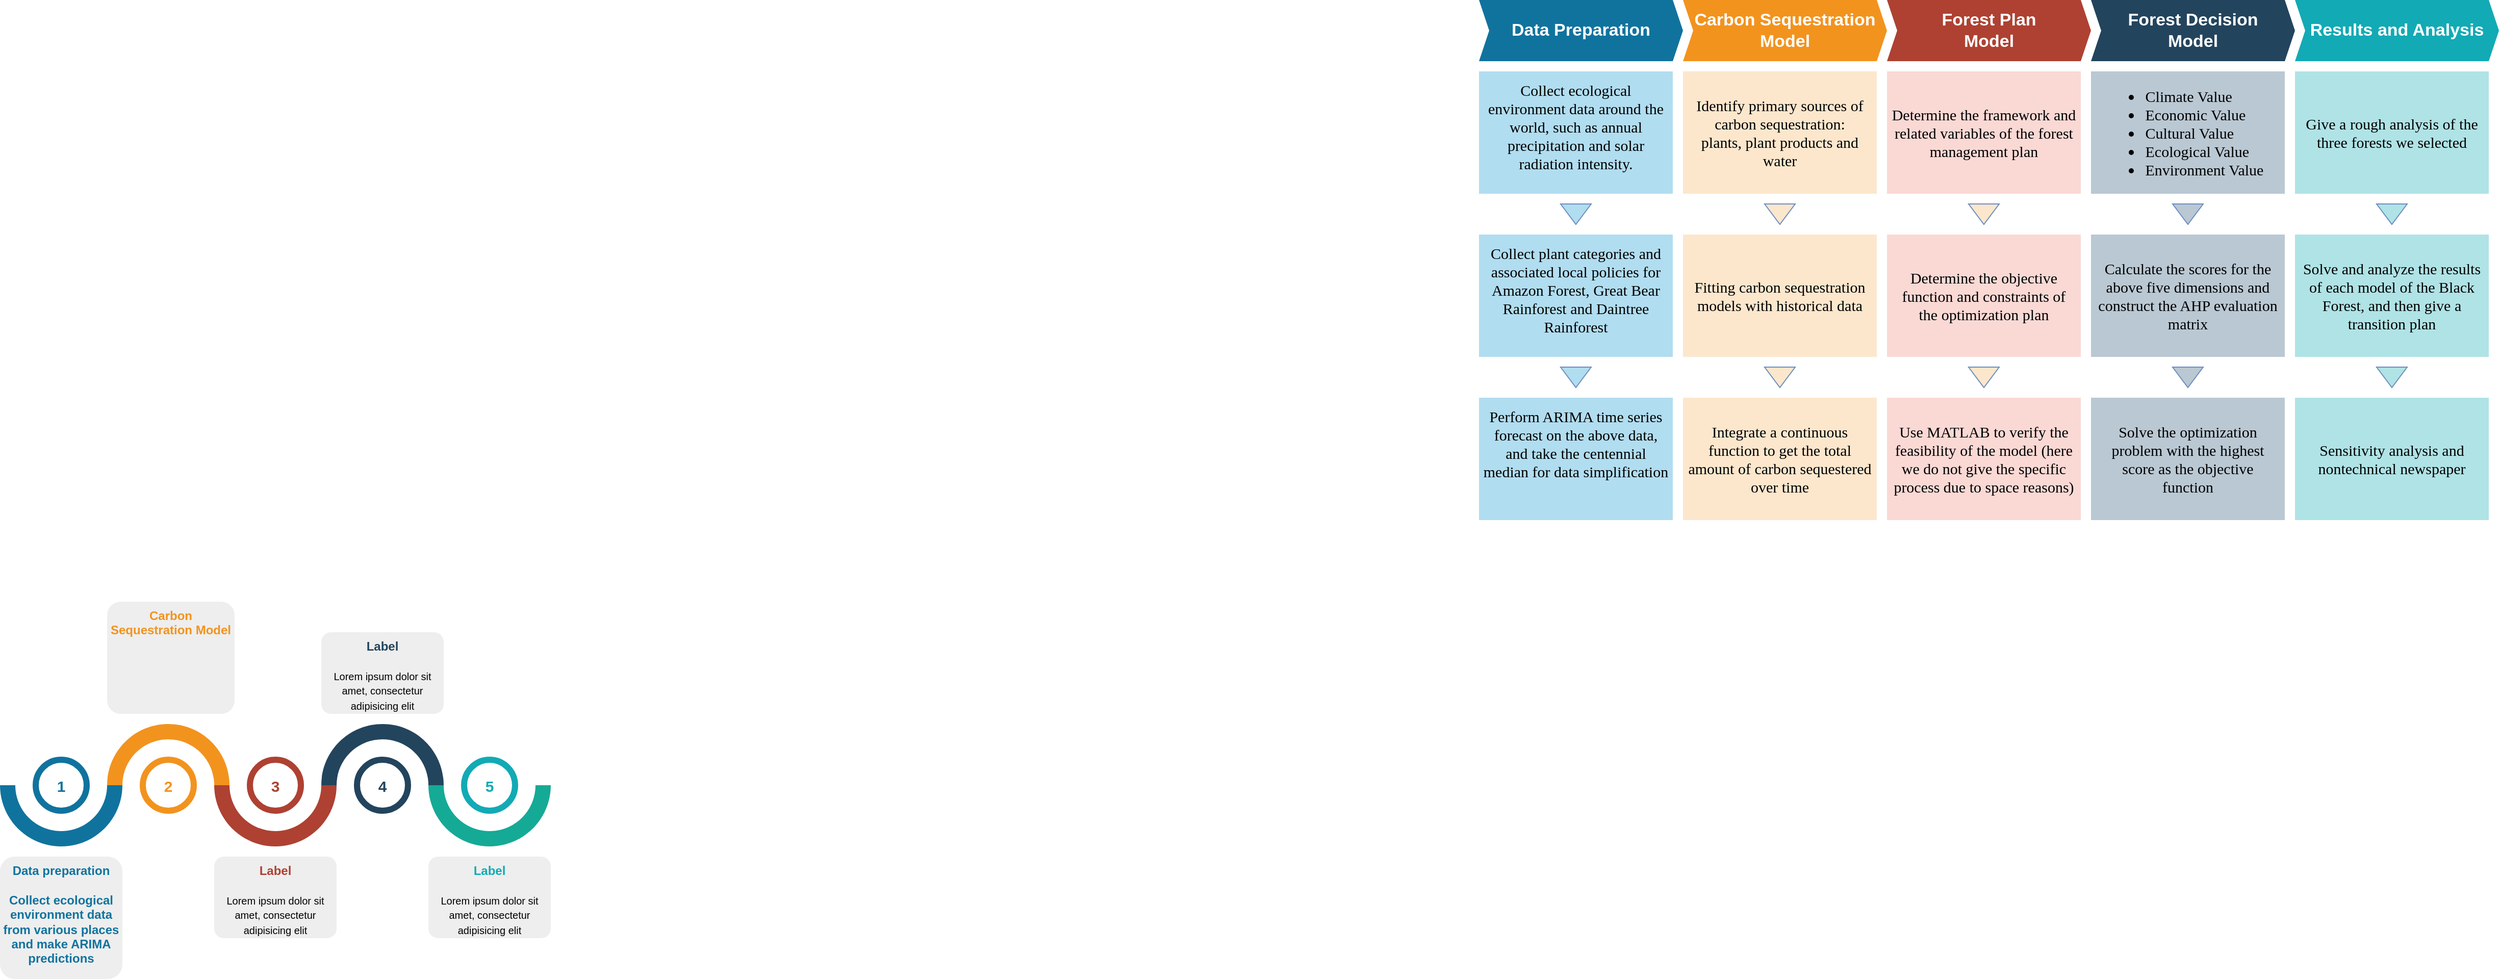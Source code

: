 <mxfile version="16.5.6" type="github">
  <diagram id="07fea595-8f29-1299-0266-81d95cde20df" name="Page-1">
    <mxGraphModel dx="1328" dy="1081" grid="0" gridSize="10" guides="1" tooltips="1" connect="1" arrows="1" fold="1" page="0" pageScale="1" pageWidth="1169" pageHeight="827" background="none" math="0" shadow="0">
      <root>
        <mxCell id="0" />
        <mxCell id="1" parent="0" />
        <mxCell id="D77NU6fG_84EsV_j1okC-218" value="" style="verticalLabelPosition=bottom;verticalAlign=top;html=1;shape=mxgraph.basic.partConcEllipse;startAngle=0.25;endAngle=0.75;arcWidth=0.25;fillColor=#10739E;strokeColor=none;" vertex="1" parent="1">
          <mxGeometry x="90" y="490" width="120" height="120" as="geometry" />
        </mxCell>
        <mxCell id="D77NU6fG_84EsV_j1okC-219" value="" style="verticalLabelPosition=bottom;verticalAlign=top;html=1;shape=mxgraph.basic.partConcEllipse;startAngle=0.75;endAngle=0.25;arcWidth=0.25;fillColor=#F2931E;strokeColor=none;" vertex="1" parent="1">
          <mxGeometry x="195" y="490" width="120" height="120" as="geometry" />
        </mxCell>
        <mxCell id="D77NU6fG_84EsV_j1okC-220" value="" style="verticalLabelPosition=bottom;verticalAlign=top;html=1;shape=mxgraph.basic.partConcEllipse;startAngle=0.25;endAngle=0.75;arcWidth=0.25;fillColor=#AE4132;strokeColor=none;" vertex="1" parent="1">
          <mxGeometry x="300" y="490" width="120" height="120" as="geometry" />
        </mxCell>
        <mxCell id="D77NU6fG_84EsV_j1okC-221" value="" style="verticalLabelPosition=bottom;verticalAlign=top;html=1;shape=mxgraph.basic.partConcEllipse;startAngle=0.75;endAngle=0.25;arcWidth=0.25;fillColor=#23445D;strokeColor=none;" vertex="1" parent="1">
          <mxGeometry x="405" y="490" width="120" height="120" as="geometry" />
        </mxCell>
        <mxCell id="D77NU6fG_84EsV_j1okC-222" value="" style="verticalLabelPosition=bottom;verticalAlign=top;html=1;shape=mxgraph.basic.partConcEllipse;startAngle=0.25;endAngle=0.75;arcWidth=0.25;fillColor=#15AA96;strokeColor=none;" vertex="1" parent="1">
          <mxGeometry x="510" y="490" width="120" height="120" as="geometry" />
        </mxCell>
        <mxCell id="D77NU6fG_84EsV_j1okC-223" value="1" style="shape=ellipse;strokeWidth=6;strokeColor=#10739E;fontSize=15;html=0;fontStyle=1;fontColor=#10739E;" vertex="1" parent="1">
          <mxGeometry x="125" y="525" width="50" height="50" as="geometry" />
        </mxCell>
        <mxCell id="D77NU6fG_84EsV_j1okC-224" value="2" style="shape=ellipse;strokeWidth=6;strokeColor=#F2931E;fontSize=15;html=0;fontStyle=1;fontColor=#F2931E;" vertex="1" parent="1">
          <mxGeometry x="230" y="525" width="50" height="50" as="geometry" />
        </mxCell>
        <mxCell id="D77NU6fG_84EsV_j1okC-225" value="3" style="shape=ellipse;strokeWidth=6;strokeColor=#AE4132;fontSize=15;html=0;fontStyle=1;fontColor=#AE4132;" vertex="1" parent="1">
          <mxGeometry x="335" y="525" width="50" height="50" as="geometry" />
        </mxCell>
        <mxCell id="D77NU6fG_84EsV_j1okC-226" value="4" style="shape=ellipse;strokeWidth=6;strokeColor=#23445D;fontSize=15;html=0;fontStyle=1;fontColor=#23445D;" vertex="1" parent="1">
          <mxGeometry x="440" y="525" width="50" height="50" as="geometry" />
        </mxCell>
        <mxCell id="D77NU6fG_84EsV_j1okC-227" value="5" style="shape=ellipse;strokeWidth=6;strokeColor=#12AAB5;fontSize=15;html=0;fontStyle=1;fontColor=#12AAB5;" vertex="1" parent="1">
          <mxGeometry x="545" y="525" width="50" height="50" as="geometry" />
        </mxCell>
        <mxCell id="D77NU6fG_84EsV_j1okC-228" value="&lt;font color=&quot;#10739e&quot;&gt;&lt;b&gt;Data preparation&lt;/b&gt;&lt;br&gt;&lt;br&gt;&lt;b&gt;Collect ecological environment data from various places and make ARIMA predictions&lt;/b&gt;&lt;br&gt;&lt;/font&gt;" style="rounded=1;strokeColor=none;fillColor=#EEEEEE;align=center;arcSize=12;verticalAlign=top;whiteSpace=wrap;html=1;fontSize=12;" vertex="1" parent="1">
          <mxGeometry x="90" y="620" width="120" height="120" as="geometry" />
        </mxCell>
        <mxCell id="D77NU6fG_84EsV_j1okC-229" value="&lt;font&gt;&lt;font color=&quot;#f2931e&quot;&gt;&lt;b&gt;Carbon Sequestration Model&lt;/b&gt;&lt;/font&gt;&lt;br&gt;&lt;br&gt;&lt;br&gt;&lt;/font&gt;" style="rounded=1;strokeColor=none;fillColor=#EEEEEE;align=center;arcSize=12;verticalAlign=top;whiteSpace=wrap;html=1;fontSize=12;" vertex="1" parent="1">
          <mxGeometry x="195" y="370" width="125" height="110" as="geometry" />
        </mxCell>
        <mxCell id="D77NU6fG_84EsV_j1okC-230" value="&lt;font style=&quot;font-size: 10px&quot;&gt;&lt;font style=&quot;font-size: 12px&quot; color=&quot;#AE4132&quot;&gt;&lt;b&gt;Label&lt;/b&gt;&lt;/font&gt;&lt;br&gt;&lt;br&gt;&lt;font size=&quot;1&quot;&gt;Lorem ipsum dolor sit amet, consectetur adipisicing elit&lt;/font&gt;&lt;/font&gt;" style="rounded=1;strokeColor=none;fillColor=#EEEEEE;align=center;arcSize=12;verticalAlign=top;whiteSpace=wrap;html=1;fontSize=12;" vertex="1" parent="1">
          <mxGeometry x="300" y="620" width="120" height="80" as="geometry" />
        </mxCell>
        <mxCell id="D77NU6fG_84EsV_j1okC-231" value="&lt;font style=&quot;font-size: 10px&quot;&gt;&lt;font style=&quot;font-size: 12px&quot; color=&quot;#23445D&quot;&gt;&lt;b&gt;Label&lt;/b&gt;&lt;/font&gt;&lt;br&gt;&lt;br&gt;&lt;font size=&quot;1&quot;&gt;Lorem ipsum dolor sit amet, consectetur adipisicing elit&lt;/font&gt;&lt;/font&gt;" style="rounded=1;strokeColor=none;fillColor=#EEEEEE;align=center;arcSize=12;verticalAlign=top;whiteSpace=wrap;html=1;fontSize=12;" vertex="1" parent="1">
          <mxGeometry x="405" y="400" width="120" height="80" as="geometry" />
        </mxCell>
        <mxCell id="D77NU6fG_84EsV_j1okC-232" value="&lt;font style=&quot;font-size: 10px&quot;&gt;&lt;font style=&quot;font-size: 12px&quot; color=&quot;#12AAB5&quot;&gt;&lt;b&gt;Label&lt;/b&gt;&lt;/font&gt;&lt;br&gt;&lt;br&gt;&lt;font size=&quot;1&quot;&gt;Lorem ipsum dolor sit amet, consectetur adipisicing elit&lt;/font&gt;&lt;/font&gt;" style="rounded=1;strokeColor=none;fillColor=#EEEEEE;align=center;arcSize=12;verticalAlign=top;whiteSpace=wrap;html=1;fontSize=12;" vertex="1" parent="1">
          <mxGeometry x="510" y="620" width="120" height="80" as="geometry" />
        </mxCell>
        <mxCell id="D77NU6fG_84EsV_j1okC-295" value="&lt;b&gt;&lt;font style=&quot;font-size: 17px&quot;&gt;Data Preparation&lt;/font&gt;&lt;/b&gt;" style="shape=step;perimeter=stepPerimeter;whiteSpace=wrap;html=1;fixedSize=1;size=10;fillColor=#10739E;strokeColor=none;fontSize=17;fontColor=#FFFFFF;fontStyle=1;align=center;rounded=0;" vertex="1" parent="1">
          <mxGeometry x="1540" y="-220" width="200" height="60" as="geometry" />
        </mxCell>
        <mxCell id="D77NU6fG_84EsV_j1okC-296" value="Carbon Sequestration Model" style="shape=step;perimeter=stepPerimeter;whiteSpace=wrap;html=1;fixedSize=1;size=10;fillColor=#F2931E;strokeColor=none;fontSize=17;fontColor=#FFFFFF;fontStyle=1;align=center;rounded=0;" vertex="1" parent="1">
          <mxGeometry x="1740" y="-220" width="200" height="60" as="geometry" />
        </mxCell>
        <mxCell id="D77NU6fG_84EsV_j1okC-297" value="Forest Plan&lt;br&gt;Model" style="shape=step;perimeter=stepPerimeter;whiteSpace=wrap;html=1;fixedSize=1;size=10;fillColor=#AE4132;strokeColor=none;fontSize=17;fontColor=#FFFFFF;fontStyle=1;align=center;rounded=0;" vertex="1" parent="1">
          <mxGeometry x="1940" y="-220" width="200" height="60" as="geometry" />
        </mxCell>
        <mxCell id="D77NU6fG_84EsV_j1okC-298" value="Forest Decision&lt;br&gt;Model" style="shape=step;perimeter=stepPerimeter;whiteSpace=wrap;html=1;fixedSize=1;size=10;fillColor=#23445D;strokeColor=none;fontSize=17;fontColor=#FFFFFF;fontStyle=1;align=center;rounded=0;" vertex="1" parent="1">
          <mxGeometry x="2140" y="-220" width="200" height="60" as="geometry" />
        </mxCell>
        <mxCell id="D77NU6fG_84EsV_j1okC-299" value="Results and Analysis" style="shape=step;perimeter=stepPerimeter;whiteSpace=wrap;html=1;fixedSize=1;size=10;fillColor=#12AAB5;strokeColor=none;fontSize=17;fontColor=#FFFFFF;fontStyle=1;align=center;rounded=0;" vertex="1" parent="1">
          <mxGeometry x="2340" y="-220" width="200" height="60" as="geometry" />
        </mxCell>
        <mxCell id="D77NU6fG_84EsV_j1okC-300" value="&lt;font face=&quot;Comic Sans MS&quot; style=&quot;font-size: 15px&quot;&gt;Collect ecological environment data around the world, such as annual precipitation and solar radiation intensity.&lt;/font&gt;" style="shape=rect;fillColor=#B1DDF0;strokeColor=none;fontSize=12;html=1;whiteSpace=wrap;align=center;verticalAlign=top;spacing=5;rounded=0;" vertex="1" parent="1">
          <mxGeometry x="1540" y="-150" width="190" height="120" as="geometry" />
        </mxCell>
        <mxCell id="D77NU6fG_84EsV_j1okC-301" value="&lt;font face=&quot;Comic Sans MS&quot; style=&quot;font-size: 15px&quot;&gt;Collect plant categories and associated local policies for Amazon Forest, Great Bear Rainforest and Daintree Rainforest&lt;/font&gt;" style="shape=rect;fillColor=#B1DDF0;strokeColor=none;fontSize=12;html=1;whiteSpace=wrap;align=center;verticalAlign=top;spacing=5;rounded=0;" vertex="1" parent="1">
          <mxGeometry x="1540" y="10" width="190" height="120" as="geometry" />
        </mxCell>
        <mxCell id="D77NU6fG_84EsV_j1okC-302" value="&lt;font face=&quot;Comic Sans MS&quot; style=&quot;font-size: 15px&quot;&gt;Perform ARIMA time series forecast on the above data, and take the centennial median for data simplification&lt;/font&gt;" style="shape=rect;fillColor=#B1DDF0;strokeColor=none;fontSize=12;html=1;whiteSpace=wrap;align=center;verticalAlign=top;spacing=5;rounded=0;" vertex="1" parent="1">
          <mxGeometry x="1540" y="170" width="190" height="120" as="geometry" />
        </mxCell>
        <mxCell id="D77NU6fG_84EsV_j1okC-303" value="&lt;div&gt;&lt;span style=&quot;font-size: 15px ; font-family: &amp;#34;comic sans ms&amp;#34;&quot;&gt;Identify primary sources of carbon sequestration:&lt;/span&gt;&lt;/div&gt;&lt;div&gt;&lt;span style=&quot;font-family: &amp;#34;comic sans ms&amp;#34; ; font-size: 15px&quot;&gt;plants, plant products and water&lt;/span&gt;&lt;/div&gt;" style="shape=rect;fillColor=#FCE7CD;strokeColor=none;fontSize=12;html=1;whiteSpace=wrap;align=center;verticalAlign=middle;spacing=5;rounded=0;labelBorderColor=none;labelPosition=center;verticalLabelPosition=middle;" vertex="1" parent="1">
          <mxGeometry x="1740" y="-150" width="190" height="120" as="geometry" />
        </mxCell>
        <mxCell id="D77NU6fG_84EsV_j1okC-304" value="&lt;font style=&quot;font-size: 15px&quot; face=&quot;Comic Sans MS&quot;&gt;Fitting carbon sequestration models with historical data&lt;/font&gt;" style="shape=rect;fillColor=#FCE7CD;strokeColor=none;fontSize=12;html=1;whiteSpace=wrap;align=center;verticalAlign=middle;spacing=5;rounded=0;labelPosition=center;verticalLabelPosition=middle;" vertex="1" parent="1">
          <mxGeometry x="1740" y="10" width="190" height="120" as="geometry" />
        </mxCell>
        <mxCell id="D77NU6fG_84EsV_j1okC-305" value="&lt;font style=&quot;font-size: 15px&quot; face=&quot;Comic Sans MS&quot;&gt;Integrate a continuous function to get the total amount of carbon sequestered over time&lt;/font&gt;" style="shape=rect;fillColor=#FCE7CD;strokeColor=none;fontSize=12;html=1;whiteSpace=wrap;align=center;verticalAlign=middle;spacing=5;rounded=0;labelPosition=center;verticalLabelPosition=middle;" vertex="1" parent="1">
          <mxGeometry x="1740" y="170" width="190" height="120" as="geometry" />
        </mxCell>
        <mxCell id="D77NU6fG_84EsV_j1okC-306" value="&lt;font face=&quot;Comic Sans MS&quot; style=&quot;font-size: 15px&quot;&gt;Determine the framework and related variables of the forest management plan&lt;/font&gt;" style="shape=rect;fillColor=#FAD9D5;strokeColor=none;fontSize=12;html=1;whiteSpace=wrap;align=center;verticalAlign=middle;spacing=5;rounded=0;labelPosition=center;verticalLabelPosition=middle;" vertex="1" parent="1">
          <mxGeometry x="1940" y="-150" width="190" height="120" as="geometry" />
        </mxCell>
        <mxCell id="D77NU6fG_84EsV_j1okC-307" value="&lt;font style=&quot;font-size: 15px&quot;&gt;Determine the objective function and constraints of the optimization plan&lt;/font&gt;" style="shape=rect;fillColor=#FAD9D5;strokeColor=none;fontSize=12;html=1;whiteSpace=wrap;align=center;verticalAlign=middle;spacing=5;rounded=0;labelPosition=center;verticalLabelPosition=middle;fontFamily=Comic Sans MS;" vertex="1" parent="1">
          <mxGeometry x="1940" y="10" width="190" height="120" as="geometry" />
        </mxCell>
        <mxCell id="D77NU6fG_84EsV_j1okC-308" value="&lt;font face=&quot;Comic Sans MS&quot; style=&quot;font-size: 15px&quot;&gt;Use MATLAB to verify the feasibility of the model (here we do not give the specific process due to space reasons)&lt;/font&gt;" style="shape=rect;fillColor=#FAD9D5;strokeColor=none;fontSize=12;html=1;whiteSpace=wrap;align=center;verticalAlign=middle;spacing=5;rounded=0;labelPosition=center;verticalLabelPosition=middle;" vertex="1" parent="1">
          <mxGeometry x="1940" y="170" width="190" height="120" as="geometry" />
        </mxCell>
        <mxCell id="D77NU6fG_84EsV_j1okC-309" value="&lt;div style=&quot;text-align: left&quot;&gt;&lt;ul style=&quot;text-align: center ; font-size: 15px&quot;&gt;&lt;li style=&quot;text-align: left&quot;&gt;&lt;font face=&quot;Comic Sans MS&quot;&gt;Climate Value&lt;/font&gt;&lt;/li&gt;&lt;li style=&quot;text-align: left&quot;&gt;&lt;font face=&quot;Comic Sans MS&quot;&gt;Economic Value&lt;/font&gt;&lt;/li&gt;&lt;li style=&quot;text-align: left&quot;&gt;&lt;font face=&quot;Comic Sans MS&quot;&gt;Cultural Value&lt;/font&gt;&lt;/li&gt;&lt;li style=&quot;text-align: left&quot;&gt;&lt;font face=&quot;Comic Sans MS&quot;&gt;Ecological Value&lt;/font&gt;&lt;/li&gt;&lt;li style=&quot;text-align: left&quot;&gt;&lt;font face=&quot;Comic Sans MS&quot;&gt;Environment Value&amp;nbsp;&amp;nbsp;&lt;/font&gt;&lt;/li&gt;&lt;/ul&gt;&lt;/div&gt;" style="shape=rect;fillColor=#BAC8D3;strokeColor=none;fontSize=12;html=1;whiteSpace=wrap;align=center;verticalAlign=middle;spacing=5;rounded=0;labelPosition=center;verticalLabelPosition=middle;" vertex="1" parent="1">
          <mxGeometry x="2140" y="-150" width="190" height="120" as="geometry" />
        </mxCell>
        <mxCell id="D77NU6fG_84EsV_j1okC-310" value="&lt;font style=&quot;font-size: 15px&quot; face=&quot;Comic Sans MS&quot;&gt;Calculate the scores for the above five dimensions and construct the AHP evaluation matrix&lt;/font&gt;" style="shape=rect;fillColor=#BAC8D3;strokeColor=none;fontSize=12;html=1;whiteSpace=wrap;align=center;verticalAlign=middle;spacing=5;rounded=0;labelPosition=center;verticalLabelPosition=middle;" vertex="1" parent="1">
          <mxGeometry x="2140" y="10" width="190" height="120" as="geometry" />
        </mxCell>
        <mxCell id="D77NU6fG_84EsV_j1okC-311" value="&lt;font style=&quot;font-size: 15px&quot;&gt;Solve the optimization problem with the highest score as the objective function&lt;/font&gt;" style="shape=rect;fillColor=#BAC8D3;strokeColor=none;fontSize=12;html=1;whiteSpace=wrap;align=center;verticalAlign=middle;spacing=5;rounded=0;labelPosition=center;verticalLabelPosition=middle;fontFamily=Comic Sans MS;" vertex="1" parent="1">
          <mxGeometry x="2140" y="170" width="190" height="120" as="geometry" />
        </mxCell>
        <mxCell id="D77NU6fG_84EsV_j1okC-312" value="&lt;font face=&quot;Comic Sans MS&quot; style=&quot;font-size: 15px&quot;&gt;Give a rough analysis of the three forests we selected&lt;/font&gt;" style="shape=rect;fillColor=#B0E3E6;strokeColor=none;fontSize=12;html=1;whiteSpace=wrap;align=center;verticalAlign=middle;spacing=5;rounded=0;labelPosition=center;verticalLabelPosition=middle;" vertex="1" parent="1">
          <mxGeometry x="2340" y="-150" width="190" height="120" as="geometry" />
        </mxCell>
        <mxCell id="D77NU6fG_84EsV_j1okC-313" value="&lt;font style=&quot;font-size: 15px&quot; face=&quot;Comic Sans MS&quot;&gt;Solve and analyze the results of each model of the Black Forest, and then give a transition plan&lt;/font&gt;" style="shape=rect;fillColor=#B0E3E6;strokeColor=none;fontSize=12;html=1;whiteSpace=wrap;align=center;verticalAlign=middle;spacing=5;rounded=0;labelPosition=center;verticalLabelPosition=middle;" vertex="1" parent="1">
          <mxGeometry x="2340" y="10" width="190" height="120" as="geometry" />
        </mxCell>
        <mxCell id="D77NU6fG_84EsV_j1okC-314" value="&lt;font style=&quot;font-size: 15px&quot; face=&quot;Comic Sans MS&quot;&gt;Sensitivity analysis and nontechnical newspaper&lt;/font&gt;" style="shape=rect;fillColor=#B0E3E6;strokeColor=none;fontSize=12;html=1;whiteSpace=wrap;align=center;verticalAlign=middle;spacing=5;rounded=0;labelPosition=center;verticalLabelPosition=middle;" vertex="1" parent="1">
          <mxGeometry x="2340" y="170" width="190" height="120" as="geometry" />
        </mxCell>
        <mxCell id="D77NU6fG_84EsV_j1okC-325" value="" style="html=1;shadow=0;dashed=0;align=center;verticalAlign=middle;shape=mxgraph.arrows2.arrow;dy=0.6;dx=40;direction=south;notch=0;fontFamily=Comic Sans MS;fontSize=15;fillColor=#B1DDF0;strokeColor=#6c8ebf;" vertex="1" parent="1">
          <mxGeometry x="1620" y="-20" width="30" height="20" as="geometry" />
        </mxCell>
        <mxCell id="D77NU6fG_84EsV_j1okC-326" value="" style="html=1;shadow=0;dashed=0;align=center;verticalAlign=middle;shape=mxgraph.arrows2.arrow;dy=0.6;dx=40;direction=south;notch=0;fontFamily=Comic Sans MS;fontSize=15;fillColor=#B1DDF0;strokeColor=#6c8ebf;" vertex="1" parent="1">
          <mxGeometry x="1620" y="140" width="30" height="20" as="geometry" />
        </mxCell>
        <mxCell id="D77NU6fG_84EsV_j1okC-327" value="" style="html=1;shadow=0;dashed=0;align=center;verticalAlign=middle;shape=mxgraph.arrows2.arrow;dy=0.6;dx=40;direction=south;notch=0;fontFamily=Comic Sans MS;fontSize=15;fillColor=#FCE7CD;strokeColor=#6c8ebf;" vertex="1" parent="1">
          <mxGeometry x="1820" y="-20" width="30" height="20" as="geometry" />
        </mxCell>
        <mxCell id="D77NU6fG_84EsV_j1okC-328" value="" style="html=1;shadow=0;dashed=0;align=center;verticalAlign=middle;shape=mxgraph.arrows2.arrow;dy=0.6;dx=40;direction=south;notch=0;fontFamily=Comic Sans MS;fontSize=15;fillColor=#FCE7CD;strokeColor=#6c8ebf;" vertex="1" parent="1">
          <mxGeometry x="1820" y="140" width="30" height="20" as="geometry" />
        </mxCell>
        <mxCell id="D77NU6fG_84EsV_j1okC-329" value="" style="html=1;shadow=0;dashed=0;align=center;verticalAlign=middle;shape=mxgraph.arrows2.arrow;dy=0.6;dx=40;direction=south;notch=0;fontFamily=Comic Sans MS;fontSize=15;fillColor=#FCE7CD;strokeColor=#6c8ebf;" vertex="1" parent="1">
          <mxGeometry x="2020" y="-20" width="30" height="20" as="geometry" />
        </mxCell>
        <mxCell id="D77NU6fG_84EsV_j1okC-330" value="" style="html=1;shadow=0;dashed=0;align=center;verticalAlign=middle;shape=mxgraph.arrows2.arrow;dy=0.6;dx=40;direction=south;notch=0;fontFamily=Comic Sans MS;fontSize=15;fillColor=#FCE7CD;strokeColor=#6c8ebf;" vertex="1" parent="1">
          <mxGeometry x="2020" y="140" width="30" height="20" as="geometry" />
        </mxCell>
        <mxCell id="D77NU6fG_84EsV_j1okC-331" value="" style="html=1;shadow=0;dashed=0;align=center;verticalAlign=middle;shape=mxgraph.arrows2.arrow;dy=0.6;dx=40;direction=south;notch=0;fontFamily=Comic Sans MS;fontSize=15;fillColor=#BAC8D3;strokeColor=#6c8ebf;" vertex="1" parent="1">
          <mxGeometry x="2220" y="-20" width="30" height="20" as="geometry" />
        </mxCell>
        <mxCell id="D77NU6fG_84EsV_j1okC-332" value="" style="html=1;shadow=0;dashed=0;align=center;verticalAlign=middle;shape=mxgraph.arrows2.arrow;dy=0.6;dx=40;direction=south;notch=0;fontFamily=Comic Sans MS;fontSize=15;fillColor=#BAC8D3;strokeColor=#6c8ebf;" vertex="1" parent="1">
          <mxGeometry x="2220" y="140" width="30" height="20" as="geometry" />
        </mxCell>
        <mxCell id="D77NU6fG_84EsV_j1okC-333" value="" style="html=1;shadow=0;dashed=0;align=center;verticalAlign=middle;shape=mxgraph.arrows2.arrow;dy=0.6;dx=40;direction=south;notch=0;fontFamily=Comic Sans MS;fontSize=15;fillColor=#B0E3E6;strokeColor=#6c8ebf;" vertex="1" parent="1">
          <mxGeometry x="2420" y="-20" width="30" height="20" as="geometry" />
        </mxCell>
        <mxCell id="D77NU6fG_84EsV_j1okC-334" value="" style="html=1;shadow=0;dashed=0;align=center;verticalAlign=middle;shape=mxgraph.arrows2.arrow;dy=0.6;dx=40;direction=south;notch=0;fontFamily=Comic Sans MS;fontSize=15;fillColor=#B0E3E6;strokeColor=#6c8ebf;" vertex="1" parent="1">
          <mxGeometry x="2420" y="140" width="30" height="20" as="geometry" />
        </mxCell>
      </root>
    </mxGraphModel>
  </diagram>
</mxfile>
